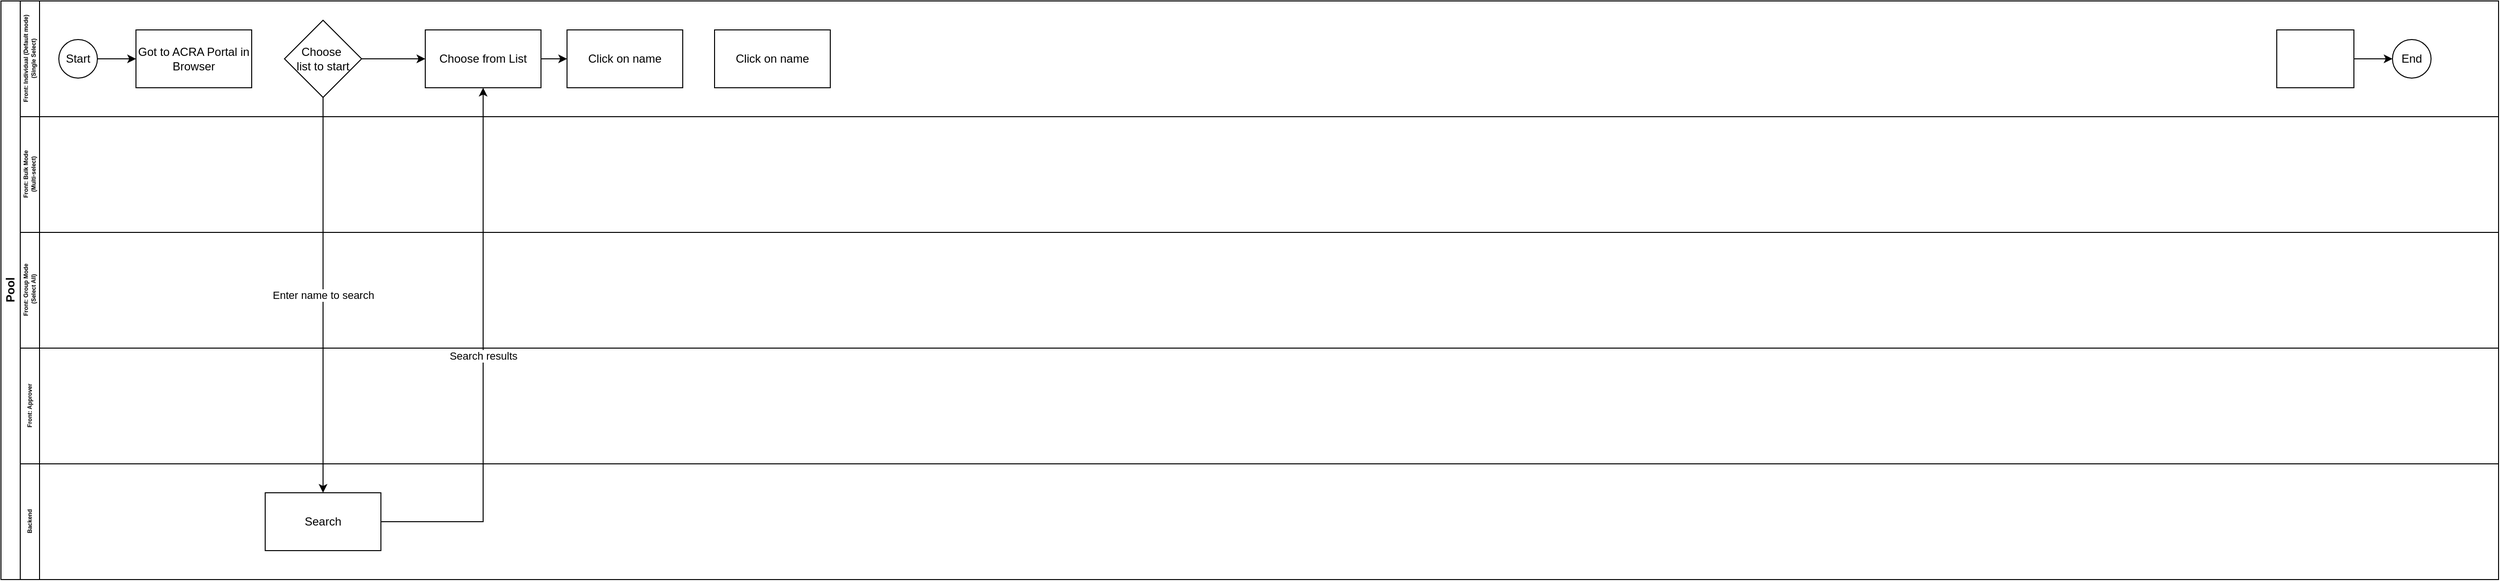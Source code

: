 <mxfile version="24.8.3">
  <diagram id="prtHgNgQTEPvFCAcTncT" name="Page-1">
    <mxGraphModel dx="1383" dy="732" grid="1" gridSize="10" guides="1" tooltips="1" connect="1" arrows="1" fold="1" page="1" pageScale="1" pageWidth="827" pageHeight="1169" math="0" shadow="0">
      <root>
        <mxCell id="0" />
        <mxCell id="1" parent="0" />
        <mxCell id="dNxyNK7c78bLwvsdeMH5-19" value="Pool" style="swimlane;html=1;childLayout=stackLayout;resizeParent=1;resizeParentMax=0;horizontal=0;startSize=20;horizontalStack=0;" parent="1" vertex="1">
          <mxGeometry x="120" y="120" width="2590" height="600" as="geometry" />
        </mxCell>
        <mxCell id="dNxyNK7c78bLwvsdeMH5-20" value="Front: Individual (Default mode)&lt;div&gt;(Single Select)&lt;/div&gt;" style="swimlane;html=1;startSize=20;horizontal=0;fontSize=6;" parent="dNxyNK7c78bLwvsdeMH5-19" vertex="1">
          <mxGeometry x="20" width="2570" height="120" as="geometry" />
        </mxCell>
        <mxCell id="dNxyNK7c78bLwvsdeMH5-25" value="" style="edgeStyle=orthogonalEdgeStyle;rounded=0;orthogonalLoop=1;jettySize=auto;html=1;" parent="dNxyNK7c78bLwvsdeMH5-20" source="dNxyNK7c78bLwvsdeMH5-23" edge="1">
          <mxGeometry relative="1" as="geometry">
            <mxPoint x="120" y="60" as="targetPoint" />
          </mxGeometry>
        </mxCell>
        <mxCell id="dNxyNK7c78bLwvsdeMH5-23" value="Start" style="ellipse;whiteSpace=wrap;html=1;" parent="dNxyNK7c78bLwvsdeMH5-20" vertex="1">
          <mxGeometry x="40" y="40" width="40" height="40" as="geometry" />
        </mxCell>
        <mxCell id="AuZTPGffEV9Px7jYYl5v-34" value="Got to ACRA Portal in Browser" style="rounded=0;whiteSpace=wrap;html=1;" vertex="1" parent="dNxyNK7c78bLwvsdeMH5-20">
          <mxGeometry x="120" y="30" width="120" height="60" as="geometry" />
        </mxCell>
        <mxCell id="AuZTPGffEV9Px7jYYl5v-40" value="" style="edgeStyle=orthogonalEdgeStyle;rounded=0;orthogonalLoop=1;jettySize=auto;html=1;" edge="1" parent="dNxyNK7c78bLwvsdeMH5-20" source="AuZTPGffEV9Px7jYYl5v-36" target="AuZTPGffEV9Px7jYYl5v-38">
          <mxGeometry relative="1" as="geometry" />
        </mxCell>
        <mxCell id="AuZTPGffEV9Px7jYYl5v-36" value="Choose&amp;nbsp;&lt;div&gt;list to start&lt;/div&gt;" style="rhombus;whiteSpace=wrap;html=1;" vertex="1" parent="dNxyNK7c78bLwvsdeMH5-20">
          <mxGeometry x="274" y="20" width="80" height="80" as="geometry" />
        </mxCell>
        <mxCell id="AuZTPGffEV9Px7jYYl5v-44" style="edgeStyle=orthogonalEdgeStyle;rounded=0;orthogonalLoop=1;jettySize=auto;html=1;entryX=0;entryY=0.5;entryDx=0;entryDy=0;" edge="1" parent="dNxyNK7c78bLwvsdeMH5-20" source="AuZTPGffEV9Px7jYYl5v-38" target="AuZTPGffEV9Px7jYYl5v-43">
          <mxGeometry relative="1" as="geometry" />
        </mxCell>
        <mxCell id="AuZTPGffEV9Px7jYYl5v-38" value="Choose from List" style="rounded=0;whiteSpace=wrap;html=1;" vertex="1" parent="dNxyNK7c78bLwvsdeMH5-20">
          <mxGeometry x="420" y="30" width="120" height="60" as="geometry" />
        </mxCell>
        <mxCell id="AuZTPGffEV9Px7jYYl5v-43" value="Click on name" style="rounded=0;whiteSpace=wrap;html=1;" vertex="1" parent="dNxyNK7c78bLwvsdeMH5-20">
          <mxGeometry x="567" y="30" width="120" height="60" as="geometry" />
        </mxCell>
        <mxCell id="AuZTPGffEV9Px7jYYl5v-45" value="Click on name" style="rounded=0;whiteSpace=wrap;html=1;" vertex="1" parent="dNxyNK7c78bLwvsdeMH5-20">
          <mxGeometry x="720" y="30" width="120" height="60" as="geometry" />
        </mxCell>
        <mxCell id="dNxyNK7c78bLwvsdeMH5-21" value="Front: Bulk Mode&lt;div&gt;&lt;span style=&quot;background-color: initial;&quot;&gt;(Multi-select)&lt;/span&gt;&lt;/div&gt;" style="swimlane;html=1;startSize=20;horizontal=0;fontSize=6;" parent="dNxyNK7c78bLwvsdeMH5-19" vertex="1">
          <mxGeometry x="20" y="120" width="2570" height="120" as="geometry" />
        </mxCell>
        <mxCell id="AuZTPGffEV9Px7jYYl5v-22" value="Front: Group Mode&lt;div&gt;&amp;nbsp;(Select All)&lt;/div&gt;" style="swimlane;html=1;startSize=20;horizontal=0;fontSize=6;" vertex="1" parent="dNxyNK7c78bLwvsdeMH5-19">
          <mxGeometry x="20" y="240" width="2570" height="120" as="geometry" />
        </mxCell>
        <mxCell id="AuZTPGffEV9Px7jYYl5v-23" value="" style="edgeStyle=orthogonalEdgeStyle;rounded=0;orthogonalLoop=1;jettySize=auto;html=1;endArrow=classic;endFill=1;" edge="1" parent="AuZTPGffEV9Px7jYYl5v-22" target="AuZTPGffEV9Px7jYYl5v-25">
          <mxGeometry relative="1" as="geometry">
            <mxPoint x="200" y="60" as="sourcePoint" />
          </mxGeometry>
        </mxCell>
        <mxCell id="AuZTPGffEV9Px7jYYl5v-26" value="Front: Approver" style="swimlane;html=1;startSize=20;horizontal=0;fontSize=6;" vertex="1" parent="dNxyNK7c78bLwvsdeMH5-19">
          <mxGeometry x="20" y="360" width="2570" height="120" as="geometry" />
        </mxCell>
        <mxCell id="AuZTPGffEV9Px7jYYl5v-27" value="" style="edgeStyle=orthogonalEdgeStyle;rounded=0;orthogonalLoop=1;jettySize=auto;html=1;endArrow=classic;endFill=1;" edge="1" parent="AuZTPGffEV9Px7jYYl5v-26" target="AuZTPGffEV9Px7jYYl5v-29">
          <mxGeometry relative="1" as="geometry">
            <mxPoint x="200" y="60" as="sourcePoint" />
          </mxGeometry>
        </mxCell>
        <mxCell id="AuZTPGffEV9Px7jYYl5v-30" value="Backend" style="swimlane;html=1;startSize=20;horizontal=0;fontSize=6;" vertex="1" parent="dNxyNK7c78bLwvsdeMH5-19">
          <mxGeometry x="20" y="480" width="2570" height="120" as="geometry" />
        </mxCell>
        <mxCell id="AuZTPGffEV9Px7jYYl5v-31" value="" style="edgeStyle=orthogonalEdgeStyle;rounded=0;orthogonalLoop=1;jettySize=auto;html=1;endArrow=classic;endFill=1;" edge="1" parent="AuZTPGffEV9Px7jYYl5v-30" target="AuZTPGffEV9Px7jYYl5v-33">
          <mxGeometry relative="1" as="geometry">
            <mxPoint x="200" y="60" as="sourcePoint" />
          </mxGeometry>
        </mxCell>
        <mxCell id="AuZTPGffEV9Px7jYYl5v-39" value="Search" style="rounded=0;whiteSpace=wrap;html=1;" vertex="1" parent="AuZTPGffEV9Px7jYYl5v-30">
          <mxGeometry x="254" y="30" width="120" height="60" as="geometry" />
        </mxCell>
        <mxCell id="AuZTPGffEV9Px7jYYl5v-41" value="Enter name to search" style="edgeStyle=orthogonalEdgeStyle;rounded=0;orthogonalLoop=1;jettySize=auto;html=1;" edge="1" parent="dNxyNK7c78bLwvsdeMH5-19" source="AuZTPGffEV9Px7jYYl5v-36" target="AuZTPGffEV9Px7jYYl5v-39">
          <mxGeometry relative="1" as="geometry" />
        </mxCell>
        <mxCell id="AuZTPGffEV9Px7jYYl5v-42" value="Search results" style="edgeStyle=orthogonalEdgeStyle;rounded=0;orthogonalLoop=1;jettySize=auto;html=1;entryX=0.5;entryY=1;entryDx=0;entryDy=0;" edge="1" parent="dNxyNK7c78bLwvsdeMH5-19" source="AuZTPGffEV9Px7jYYl5v-39" target="AuZTPGffEV9Px7jYYl5v-38">
          <mxGeometry relative="1" as="geometry" />
        </mxCell>
        <mxCell id="dNxyNK7c78bLwvsdeMH5-30" value="" style="rounded=0;whiteSpace=wrap;html=1;fontFamily=Helvetica;fontSize=12;fontColor=#000000;align=center;" parent="1" vertex="1">
          <mxGeometry x="2480" y="150" width="80" height="60" as="geometry" />
        </mxCell>
        <mxCell id="dNxyNK7c78bLwvsdeMH5-32" value="End" style="ellipse;whiteSpace=wrap;html=1;" parent="1" vertex="1">
          <mxGeometry x="2600" y="160" width="40" height="40" as="geometry" />
        </mxCell>
        <mxCell id="dNxyNK7c78bLwvsdeMH5-33" value="" style="edgeStyle=orthogonalEdgeStyle;rounded=0;orthogonalLoop=1;jettySize=auto;html=1;endArrow=classic;endFill=1;" parent="1" source="dNxyNK7c78bLwvsdeMH5-30" target="dNxyNK7c78bLwvsdeMH5-32" edge="1">
          <mxGeometry relative="1" as="geometry" />
        </mxCell>
      </root>
    </mxGraphModel>
  </diagram>
</mxfile>
